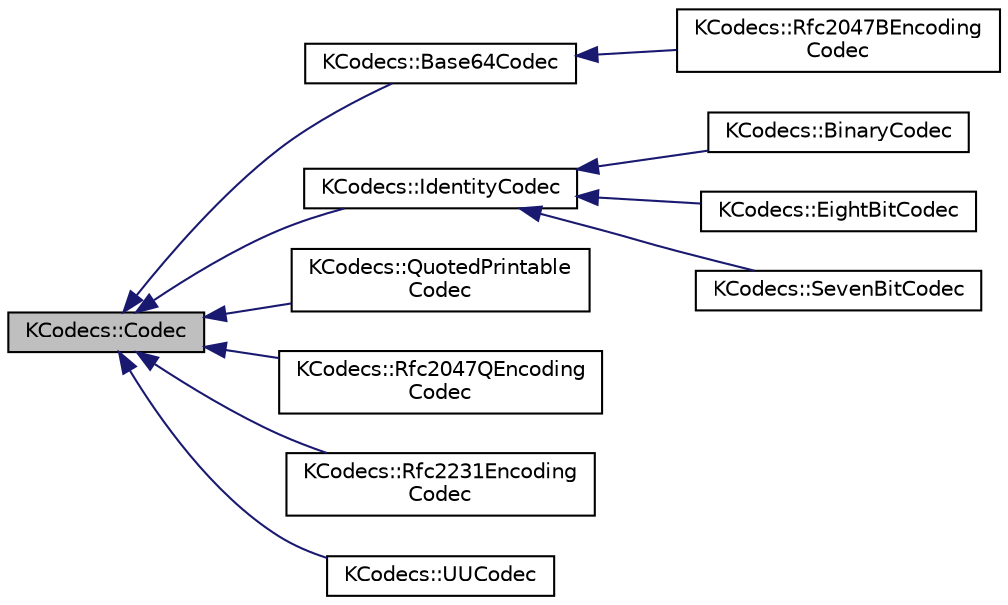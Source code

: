 digraph "KCodecs::Codec"
{
  edge [fontname="Helvetica",fontsize="10",labelfontname="Helvetica",labelfontsize="10"];
  node [fontname="Helvetica",fontsize="10",shape=record];
  rankdir="LR";
  Node0 [label="KCodecs::Codec",height=0.2,width=0.4,color="black", fillcolor="grey75", style="filled", fontcolor="black"];
  Node0 -> Node1 [dir="back",color="midnightblue",fontsize="10",style="solid",fontname="Helvetica"];
  Node1 [label="KCodecs::Base64Codec",height=0.2,width=0.4,color="black", fillcolor="white", style="filled",URL="$classKCodecs_1_1Base64Codec.html",tooltip="A class representing the codec for Base64 as specified in RFC2045. "];
  Node1 -> Node2 [dir="back",color="midnightblue",fontsize="10",style="solid",fontname="Helvetica"];
  Node2 [label="KCodecs::Rfc2047BEncoding\lCodec",height=0.2,width=0.4,color="black", fillcolor="white", style="filled",URL="$classKCodecs_1_1Rfc2047BEncodingCodec.html",tooltip="A class representing the codec for the B encoding as specified in RFC2047B. "];
  Node0 -> Node3 [dir="back",color="midnightblue",fontsize="10",style="solid",fontname="Helvetica"];
  Node3 [label="KCodecs::IdentityCodec",height=0.2,width=0.4,color="black", fillcolor="white", style="filled",URL="$classKCodecs_1_1IdentityCodec.html",tooltip="A class representing the Identify codec. "];
  Node3 -> Node4 [dir="back",color="midnightblue",fontsize="10",style="solid",fontname="Helvetica"];
  Node4 [label="KCodecs::BinaryCodec",height=0.2,width=0.4,color="black", fillcolor="white", style="filled",URL="$classKCodecs_1_1BinaryCodec.html",tooltip="A class representing the codec for eight-bit-binary. "];
  Node3 -> Node5 [dir="back",color="midnightblue",fontsize="10",style="solid",fontname="Helvetica"];
  Node5 [label="KCodecs::EightBitCodec",height=0.2,width=0.4,color="black", fillcolor="white", style="filled",URL="$classKCodecs_1_1EightBitCodec.html",tooltip="A class representing the codec for eight-bit-text. "];
  Node3 -> Node6 [dir="back",color="midnightblue",fontsize="10",style="solid",fontname="Helvetica"];
  Node6 [label="KCodecs::SevenBitCodec",height=0.2,width=0.4,color="black", fillcolor="white", style="filled",URL="$classKCodecs_1_1SevenBitCodec.html",tooltip="A class representing the codec for seven-bit-text. "];
  Node0 -> Node7 [dir="back",color="midnightblue",fontsize="10",style="solid",fontname="Helvetica"];
  Node7 [label="KCodecs::QuotedPrintable\lCodec",height=0.2,width=0.4,color="black", fillcolor="white", style="filled",URL="$classKCodecs_1_1QuotedPrintableCodec.html",tooltip="A class representing the codec for QuotedPrintable as specified in RFC2045 (section 6..."];
  Node0 -> Node8 [dir="back",color="midnightblue",fontsize="10",style="solid",fontname="Helvetica"];
  Node8 [label="KCodecs::Rfc2047QEncoding\lCodec",height=0.2,width=0.4,color="black", fillcolor="white", style="filled",URL="$classKCodecs_1_1Rfc2047QEncodingCodec.html",tooltip="A class representing the codec for the Q encoding as specified in RFC2047Q. "];
  Node0 -> Node9 [dir="back",color="midnightblue",fontsize="10",style="solid",fontname="Helvetica"];
  Node9 [label="KCodecs::Rfc2231Encoding\lCodec",height=0.2,width=0.4,color="black", fillcolor="white", style="filled",URL="$classKCodecs_1_1Rfc2231EncodingCodec.html",tooltip="A class representing the codec for RFC2231. "];
  Node0 -> Node10 [dir="back",color="midnightblue",fontsize="10",style="solid",fontname="Helvetica"];
  Node10 [label="KCodecs::UUCodec",height=0.2,width=0.4,color="black", fillcolor="white", style="filled",URL="$classKCodecs_1_1UUCodec.html",tooltip="A class representing the UUEncode codec. "];
}
